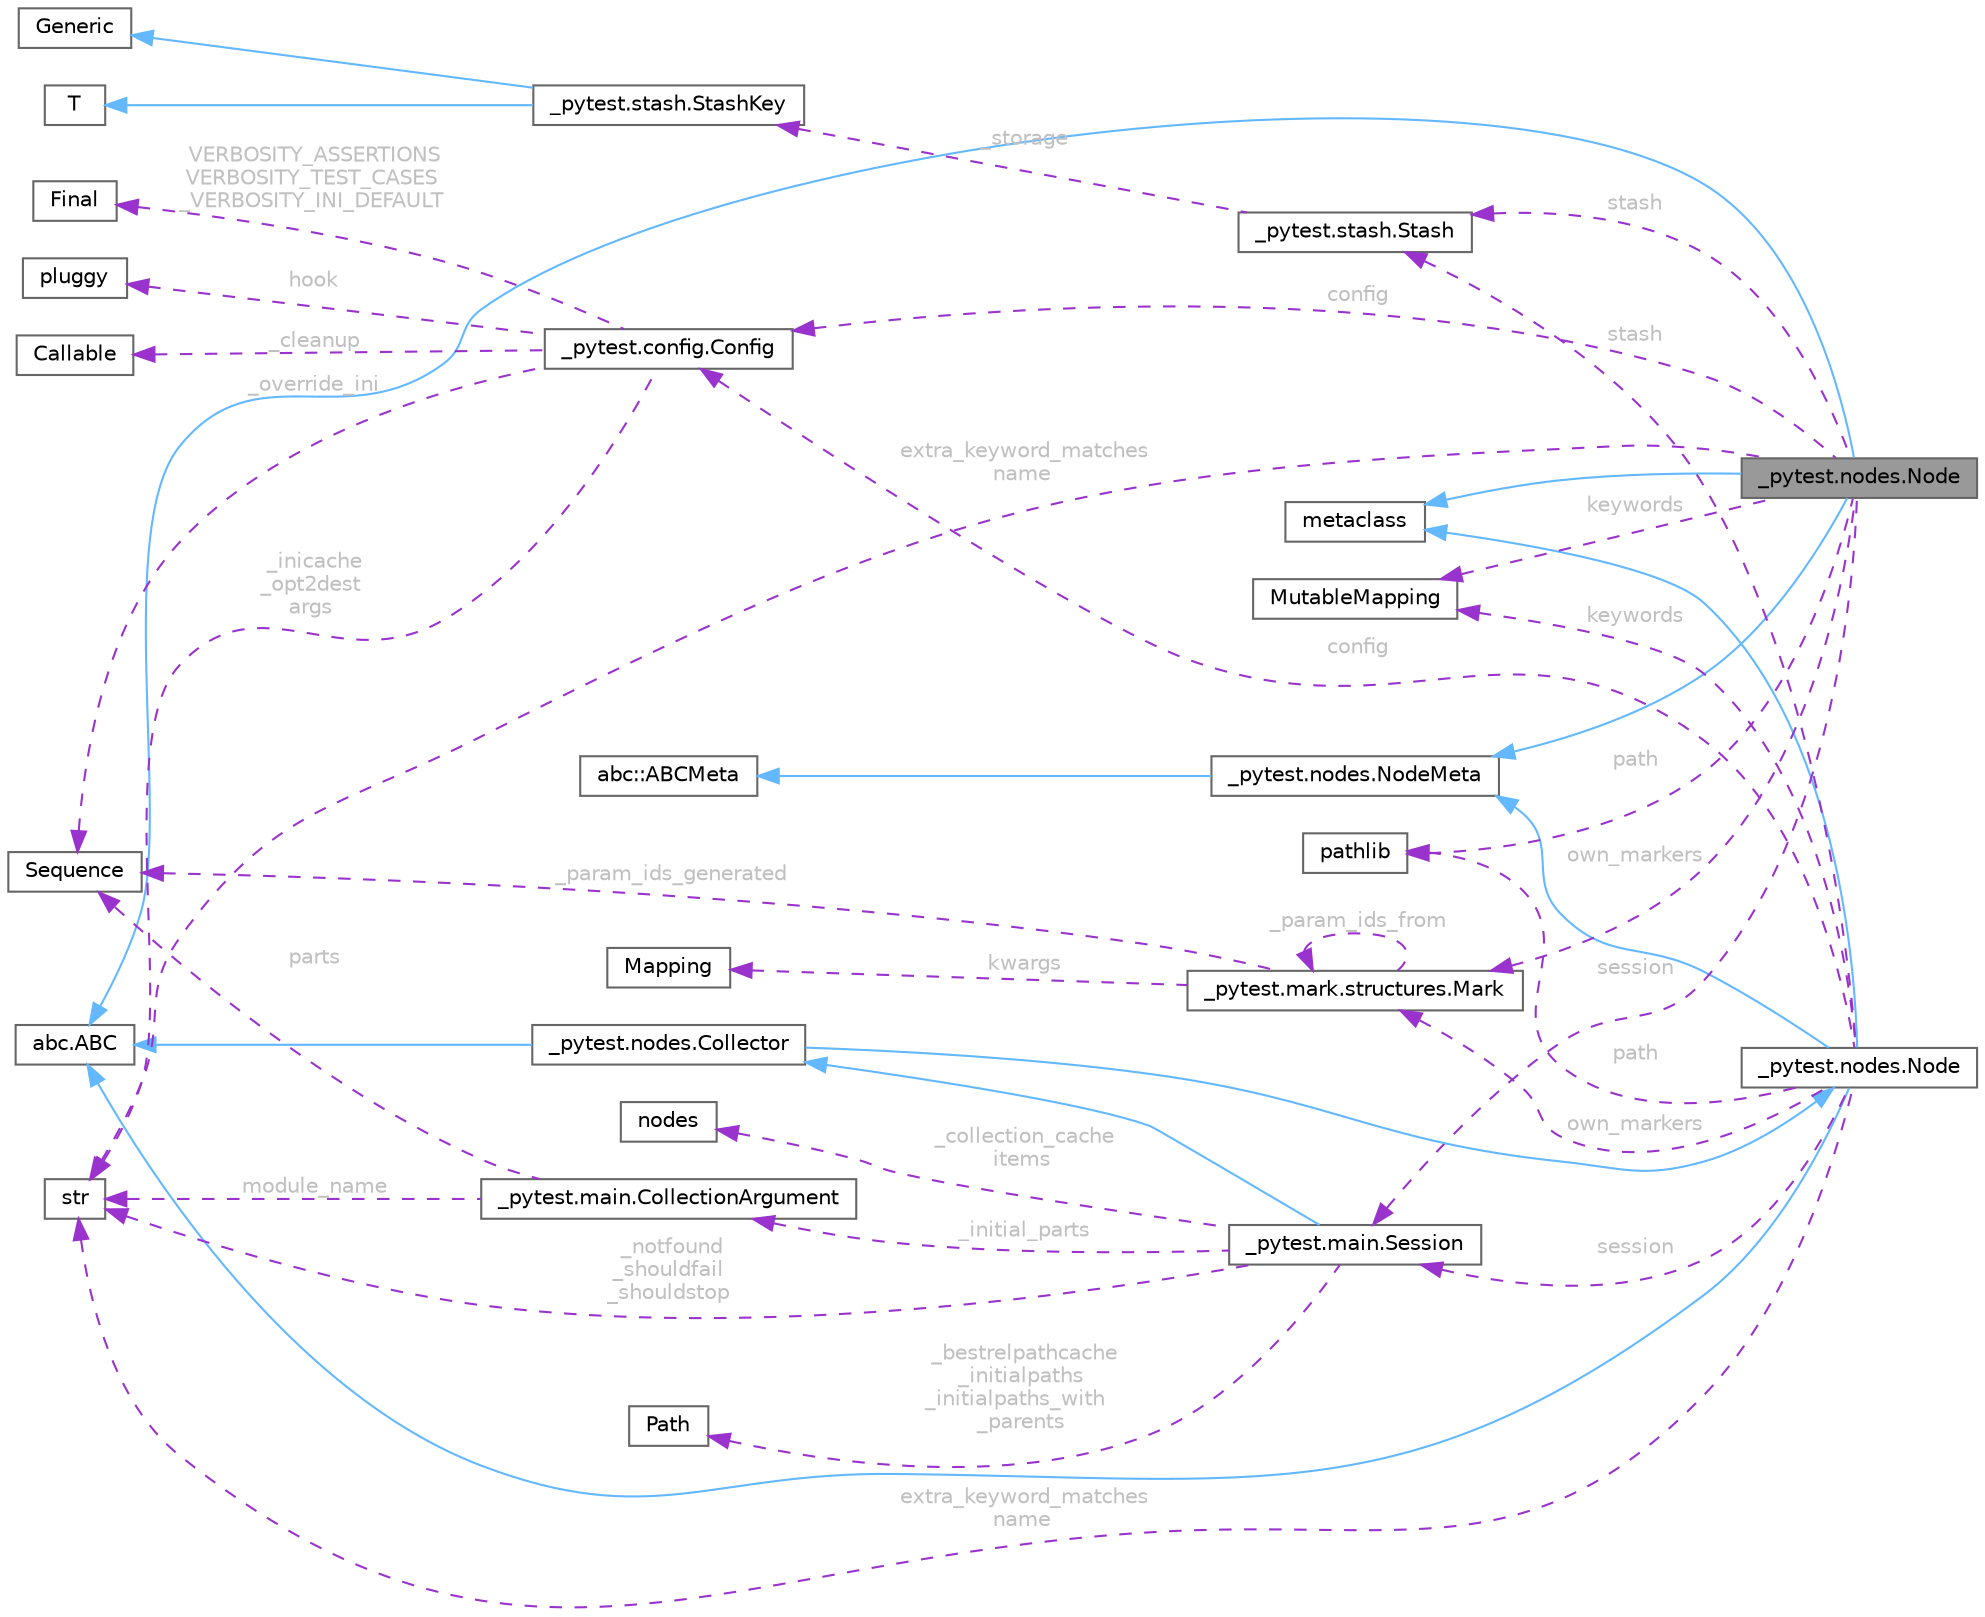 digraph "_pytest.nodes.Node"
{
 // LATEX_PDF_SIZE
  bgcolor="transparent";
  edge [fontname=Helvetica,fontsize=10,labelfontname=Helvetica,labelfontsize=10];
  node [fontname=Helvetica,fontsize=10,shape=box,height=0.2,width=0.4];
  rankdir="LR";
  Node1 [id="Node000001",label="_pytest.nodes.Node",height=0.2,width=0.4,color="gray40", fillcolor="grey60", style="filled", fontcolor="black",tooltip=" "];
  Node2 -> Node1 [id="edge1_Node000001_Node000002",dir="back",color="steelblue1",style="solid",tooltip=" "];
  Node2 [id="Node000002",label="abc.ABC",height=0.2,width=0.4,color="gray40", fillcolor="white", style="filled",tooltip=" "];
  Node3 -> Node1 [id="edge2_Node000001_Node000003",dir="back",color="steelblue1",style="solid",tooltip=" "];
  Node3 [id="Node000003",label="metaclass",height=0.2,width=0.4,color="gray40", fillcolor="white", style="filled",tooltip=" "];
  Node4 -> Node1 [id="edge3_Node000001_Node000004",dir="back",color="steelblue1",style="solid",tooltip=" "];
  Node4 [id="Node000004",label="_pytest.nodes.NodeMeta",height=0.2,width=0.4,color="gray40", fillcolor="white", style="filled",URL="$class__pytest_1_1nodes_1_1_node_meta.html",tooltip=" "];
  Node5 -> Node4 [id="edge4_Node000004_Node000005",dir="back",color="steelblue1",style="solid",tooltip=" "];
  Node5 [id="Node000005",label="abc::ABCMeta",height=0.2,width=0.4,color="gray40", fillcolor="white", style="filled",tooltip=" "];
  Node6 -> Node1 [id="edge5_Node000001_Node000006",dir="back",color="darkorchid3",style="dashed",tooltip=" ",label=" extra_keyword_matches\nname",fontcolor="grey" ];
  Node6 [id="Node000006",label="str",height=0.2,width=0.4,color="gray40", fillcolor="white", style="filled",tooltip=" "];
  Node7 -> Node1 [id="edge6_Node000001_Node000007",dir="back",color="darkorchid3",style="dashed",tooltip=" ",label=" config",fontcolor="grey" ];
  Node7 [id="Node000007",label="_pytest.config.Config",height=0.2,width=0.4,color="gray40", fillcolor="white", style="filled",URL="$class__pytest_1_1config_1_1_config.html",tooltip=" "];
  Node8 -> Node7 [id="edge7_Node000007_Node000008",dir="back",color="darkorchid3",style="dashed",tooltip=" ",label=" VERBOSITY_ASSERTIONS\nVERBOSITY_TEST_CASES\n_VERBOSITY_INI_DEFAULT",fontcolor="grey" ];
  Node8 [id="Node000008",label="Final",height=0.2,width=0.4,color="gray40", fillcolor="white", style="filled",tooltip=" "];
  Node9 -> Node7 [id="edge8_Node000007_Node000009",dir="back",color="darkorchid3",style="dashed",tooltip=" ",label=" hook",fontcolor="grey" ];
  Node9 [id="Node000009",label="pluggy",height=0.2,width=0.4,color="gray40", fillcolor="white", style="filled",tooltip=" "];
  Node6 -> Node7 [id="edge9_Node000007_Node000006",dir="back",color="darkorchid3",style="dashed",tooltip=" ",label=" _inicache\n_opt2dest\nargs",fontcolor="grey" ];
  Node10 -> Node7 [id="edge10_Node000007_Node000010",dir="back",color="darkorchid3",style="dashed",tooltip=" ",label=" _override_ini",fontcolor="grey" ];
  Node10 [id="Node000010",label="Sequence",height=0.2,width=0.4,color="gray40", fillcolor="white", style="filled",tooltip=" "];
  Node11 -> Node7 [id="edge11_Node000007_Node000011",dir="back",color="darkorchid3",style="dashed",tooltip=" ",label=" _cleanup",fontcolor="grey" ];
  Node11 [id="Node000011",label="Callable",height=0.2,width=0.4,color="gray40", fillcolor="white", style="filled",tooltip=" "];
  Node12 -> Node1 [id="edge12_Node000001_Node000012",dir="back",color="darkorchid3",style="dashed",tooltip=" ",label=" session",fontcolor="grey" ];
  Node12 [id="Node000012",label="_pytest.main.Session",height=0.2,width=0.4,color="gray40", fillcolor="white", style="filled",URL="$class__pytest_1_1main_1_1_session.html",tooltip=" "];
  Node13 -> Node12 [id="edge13_Node000012_Node000013",dir="back",color="steelblue1",style="solid",tooltip=" "];
  Node13 [id="Node000013",label="_pytest.nodes.Collector",height=0.2,width=0.4,color="gray40", fillcolor="white", style="filled",URL="$class__pytest_1_1nodes_1_1_collector.html",tooltip=" "];
  Node14 -> Node13 [id="edge14_Node000013_Node000014",dir="back",color="steelblue1",style="solid",tooltip=" "];
  Node14 [id="Node000014",label="_pytest.nodes.Node",height=0.2,width=0.4,color="gray40", fillcolor="white", style="filled",URL="$class__pytest_1_1nodes_1_1_node.html",tooltip=" "];
  Node2 -> Node14 [id="edge15_Node000014_Node000002",dir="back",color="steelblue1",style="solid",tooltip=" "];
  Node3 -> Node14 [id="edge16_Node000014_Node000003",dir="back",color="steelblue1",style="solid",tooltip=" "];
  Node4 -> Node14 [id="edge17_Node000014_Node000004",dir="back",color="steelblue1",style="solid",tooltip=" "];
  Node6 -> Node14 [id="edge18_Node000014_Node000006",dir="back",color="darkorchid3",style="dashed",tooltip=" ",label=" extra_keyword_matches\nname",fontcolor="grey" ];
  Node7 -> Node14 [id="edge19_Node000014_Node000007",dir="back",color="darkorchid3",style="dashed",tooltip=" ",label=" config",fontcolor="grey" ];
  Node12 -> Node14 [id="edge20_Node000014_Node000012",dir="back",color="darkorchid3",style="dashed",tooltip=" ",label=" session",fontcolor="grey" ];
  Node15 -> Node14 [id="edge21_Node000014_Node000015",dir="back",color="darkorchid3",style="dashed",tooltip=" ",label=" path",fontcolor="grey" ];
  Node15 [id="Node000015",label="pathlib",height=0.2,width=0.4,color="gray40", fillcolor="white", style="filled",tooltip=" "];
  Node16 -> Node14 [id="edge22_Node000014_Node000016",dir="back",color="darkorchid3",style="dashed",tooltip=" ",label=" keywords",fontcolor="grey" ];
  Node16 [id="Node000016",label="MutableMapping",height=0.2,width=0.4,color="gray40", fillcolor="white", style="filled",tooltip=" "];
  Node17 -> Node14 [id="edge23_Node000014_Node000017",dir="back",color="darkorchid3",style="dashed",tooltip=" ",label=" own_markers",fontcolor="grey" ];
  Node17 [id="Node000017",label="_pytest.mark.structures.Mark",height=0.2,width=0.4,color="gray40", fillcolor="white", style="filled",URL="$class__pytest_1_1mark_1_1structures_1_1_mark.html",tooltip=" "];
  Node18 -> Node17 [id="edge24_Node000017_Node000018",dir="back",color="darkorchid3",style="dashed",tooltip=" ",label=" kwargs",fontcolor="grey" ];
  Node18 [id="Node000018",label="Mapping",height=0.2,width=0.4,color="gray40", fillcolor="white", style="filled",tooltip=" "];
  Node17 -> Node17 [id="edge25_Node000017_Node000017",dir="back",color="darkorchid3",style="dashed",tooltip=" ",label=" _param_ids_from",fontcolor="grey" ];
  Node10 -> Node17 [id="edge26_Node000017_Node000010",dir="back",color="darkorchid3",style="dashed",tooltip=" ",label=" _param_ids_generated",fontcolor="grey" ];
  Node19 -> Node14 [id="edge27_Node000014_Node000019",dir="back",color="darkorchid3",style="dashed",tooltip=" ",label=" stash",fontcolor="grey" ];
  Node19 [id="Node000019",label="_pytest.stash.Stash",height=0.2,width=0.4,color="gray40", fillcolor="white", style="filled",URL="$class__pytest_1_1stash_1_1_stash.html",tooltip=" "];
  Node20 -> Node19 [id="edge28_Node000019_Node000020",dir="back",color="darkorchid3",style="dashed",tooltip=" ",label=" _storage",fontcolor="grey" ];
  Node20 [id="Node000020",label="_pytest.stash.StashKey",height=0.2,width=0.4,color="gray40", fillcolor="white", style="filled",URL="$class__pytest_1_1stash_1_1_stash_key.html",tooltip=" "];
  Node21 -> Node20 [id="edge29_Node000020_Node000021",dir="back",color="steelblue1",style="solid",tooltip=" "];
  Node21 [id="Node000021",label="Generic",height=0.2,width=0.4,color="gray40", fillcolor="white", style="filled",tooltip=" "];
  Node22 -> Node20 [id="edge30_Node000020_Node000022",dir="back",color="steelblue1",style="solid",tooltip=" "];
  Node22 [id="Node000022",label="T",height=0.2,width=0.4,color="gray40", fillcolor="white", style="filled",tooltip=" "];
  Node2 -> Node13 [id="edge31_Node000013_Node000002",dir="back",color="steelblue1",style="solid",tooltip=" "];
  Node6 -> Node12 [id="edge32_Node000012_Node000006",dir="back",color="darkorchid3",style="dashed",tooltip=" ",label=" _notfound\n_shouldfail\n_shouldstop",fontcolor="grey" ];
  Node23 -> Node12 [id="edge33_Node000012_Node000023",dir="back",color="darkorchid3",style="dashed",tooltip=" ",label=" _bestrelpathcache\n_initialpaths\n_initialpaths_with\l_parents",fontcolor="grey" ];
  Node23 [id="Node000023",label="Path",height=0.2,width=0.4,color="gray40", fillcolor="white", style="filled",tooltip=" "];
  Node24 -> Node12 [id="edge34_Node000012_Node000024",dir="back",color="darkorchid3",style="dashed",tooltip=" ",label=" _initial_parts",fontcolor="grey" ];
  Node24 [id="Node000024",label="_pytest.main.CollectionArgument",height=0.2,width=0.4,color="gray40", fillcolor="white", style="filled",URL="$class__pytest_1_1main_1_1_collection_argument.html",tooltip=" "];
  Node10 -> Node24 [id="edge35_Node000024_Node000010",dir="back",color="darkorchid3",style="dashed",tooltip=" ",label=" parts",fontcolor="grey" ];
  Node6 -> Node24 [id="edge36_Node000024_Node000006",dir="back",color="darkorchid3",style="dashed",tooltip=" ",label=" module_name",fontcolor="grey" ];
  Node25 -> Node12 [id="edge37_Node000012_Node000025",dir="back",color="darkorchid3",style="dashed",tooltip=" ",label=" _collection_cache\nitems",fontcolor="grey" ];
  Node25 [id="Node000025",label="nodes",height=0.2,width=0.4,color="gray40", fillcolor="white", style="filled",tooltip=" "];
  Node15 -> Node1 [id="edge38_Node000001_Node000015",dir="back",color="darkorchid3",style="dashed",tooltip=" ",label=" path",fontcolor="grey" ];
  Node16 -> Node1 [id="edge39_Node000001_Node000016",dir="back",color="darkorchid3",style="dashed",tooltip=" ",label=" keywords",fontcolor="grey" ];
  Node17 -> Node1 [id="edge40_Node000001_Node000017",dir="back",color="darkorchid3",style="dashed",tooltip=" ",label=" own_markers",fontcolor="grey" ];
  Node19 -> Node1 [id="edge41_Node000001_Node000019",dir="back",color="darkorchid3",style="dashed",tooltip=" ",label=" stash",fontcolor="grey" ];
}
